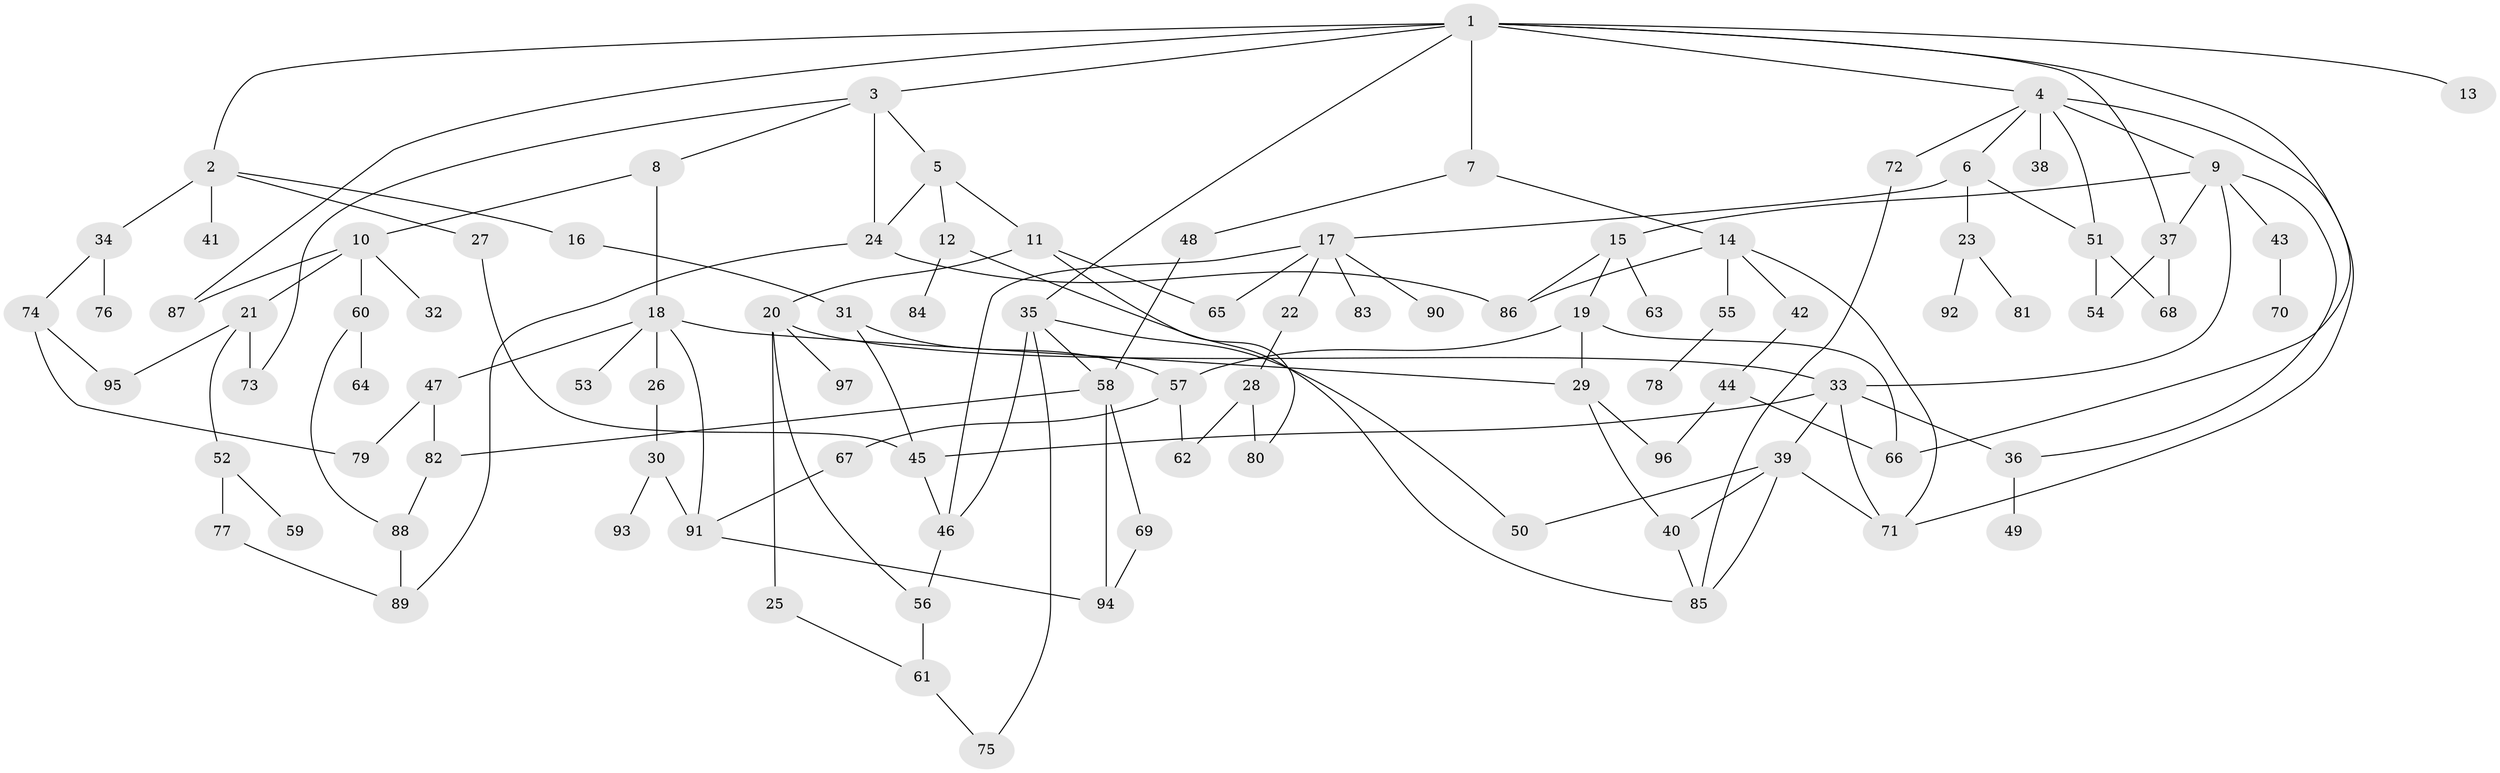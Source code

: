 // coarse degree distribution, {3: 0.2647058823529412, 4: 0.16176470588235295, 8: 0.014705882352941176, 5: 0.11764705882352941, 6: 0.07352941176470588, 2: 0.19117647058823528, 1: 0.17647058823529413}
// Generated by graph-tools (version 1.1) at 2025/36/03/04/25 23:36:01]
// undirected, 97 vertices, 141 edges
graph export_dot {
  node [color=gray90,style=filled];
  1;
  2;
  3;
  4;
  5;
  6;
  7;
  8;
  9;
  10;
  11;
  12;
  13;
  14;
  15;
  16;
  17;
  18;
  19;
  20;
  21;
  22;
  23;
  24;
  25;
  26;
  27;
  28;
  29;
  30;
  31;
  32;
  33;
  34;
  35;
  36;
  37;
  38;
  39;
  40;
  41;
  42;
  43;
  44;
  45;
  46;
  47;
  48;
  49;
  50;
  51;
  52;
  53;
  54;
  55;
  56;
  57;
  58;
  59;
  60;
  61;
  62;
  63;
  64;
  65;
  66;
  67;
  68;
  69;
  70;
  71;
  72;
  73;
  74;
  75;
  76;
  77;
  78;
  79;
  80;
  81;
  82;
  83;
  84;
  85;
  86;
  87;
  88;
  89;
  90;
  91;
  92;
  93;
  94;
  95;
  96;
  97;
  1 -- 2;
  1 -- 3;
  1 -- 4;
  1 -- 7;
  1 -- 13;
  1 -- 35;
  1 -- 66;
  1 -- 87;
  1 -- 37;
  2 -- 16;
  2 -- 27;
  2 -- 34;
  2 -- 41;
  3 -- 5;
  3 -- 8;
  3 -- 24;
  3 -- 73;
  4 -- 6;
  4 -- 9;
  4 -- 38;
  4 -- 51;
  4 -- 72;
  4 -- 71;
  5 -- 11;
  5 -- 12;
  5 -- 24;
  6 -- 17;
  6 -- 23;
  6 -- 51;
  7 -- 14;
  7 -- 48;
  8 -- 10;
  8 -- 18;
  9 -- 15;
  9 -- 33;
  9 -- 37;
  9 -- 43;
  9 -- 36;
  10 -- 21;
  10 -- 32;
  10 -- 60;
  10 -- 87;
  11 -- 20;
  11 -- 65;
  11 -- 80;
  12 -- 84;
  12 -- 85;
  14 -- 42;
  14 -- 55;
  14 -- 71;
  14 -- 86;
  15 -- 19;
  15 -- 63;
  15 -- 86;
  16 -- 31;
  17 -- 22;
  17 -- 83;
  17 -- 90;
  17 -- 46;
  17 -- 65;
  18 -- 26;
  18 -- 47;
  18 -- 53;
  18 -- 91;
  18 -- 29;
  19 -- 29;
  19 -- 66;
  19 -- 57;
  20 -- 25;
  20 -- 56;
  20 -- 97;
  20 -- 33;
  21 -- 52;
  21 -- 73;
  21 -- 95;
  22 -- 28;
  23 -- 81;
  23 -- 92;
  24 -- 86;
  24 -- 89;
  25 -- 61;
  26 -- 30;
  27 -- 45;
  28 -- 62;
  28 -- 80;
  29 -- 40;
  29 -- 96;
  30 -- 93;
  30 -- 91;
  31 -- 57;
  31 -- 45;
  33 -- 36;
  33 -- 39;
  33 -- 71;
  33 -- 45;
  34 -- 74;
  34 -- 76;
  35 -- 46;
  35 -- 75;
  35 -- 50;
  35 -- 58;
  36 -- 49;
  37 -- 54;
  37 -- 68;
  39 -- 50;
  39 -- 40;
  39 -- 85;
  39 -- 71;
  40 -- 85;
  42 -- 44;
  43 -- 70;
  44 -- 96;
  44 -- 66;
  45 -- 46;
  46 -- 56;
  47 -- 79;
  47 -- 82;
  48 -- 58;
  51 -- 54;
  51 -- 68;
  52 -- 59;
  52 -- 77;
  55 -- 78;
  56 -- 61;
  57 -- 67;
  57 -- 62;
  58 -- 69;
  58 -- 82;
  58 -- 94;
  60 -- 64;
  60 -- 88;
  61 -- 75;
  67 -- 91;
  69 -- 94;
  72 -- 85;
  74 -- 79;
  74 -- 95;
  77 -- 89;
  82 -- 88;
  88 -- 89;
  91 -- 94;
}
